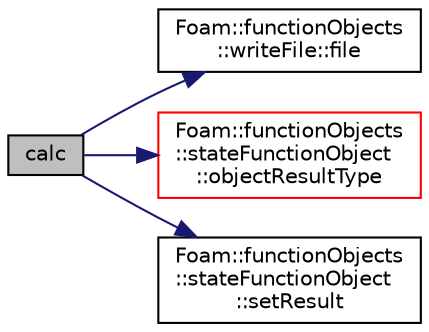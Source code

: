 digraph "calc"
{
  bgcolor="transparent";
  edge [fontname="Helvetica",fontsize="10",labelfontname="Helvetica",labelfontsize="10"];
  node [fontname="Helvetica",fontsize="10",shape=record];
  rankdir="LR";
  Node1 [label="calc",height=0.2,width=0.4,color="black", fillcolor="grey75", style="filled" fontcolor="black"];
  Node1 -> Node2 [color="midnightblue",fontsize="10",style="solid",fontname="Helvetica"];
  Node2 [label="Foam::functionObjects\l::writeFile::file",height=0.2,width=0.4,color="black",URL="$classFoam_1_1functionObjects_1_1writeFile.html#aa14822a6edd4ec6d642d61132850f2b4",tooltip="Return access to the file (if only 1) "];
  Node1 -> Node3 [color="midnightblue",fontsize="10",style="solid",fontname="Helvetica"];
  Node3 [label="Foam::functionObjects\l::stateFunctionObject\l::objectResultType",height=0.2,width=0.4,color="red",URL="$classFoam_1_1functionObjects_1_1stateFunctionObject.html#a2061b784b793dc34fb49b3d48c03badb",tooltip="Return the type of result. "];
  Node1 -> Node4 [color="midnightblue",fontsize="10",style="solid",fontname="Helvetica"];
  Node4 [label="Foam::functionObjects\l::stateFunctionObject\l::setResult",height=0.2,width=0.4,color="black",URL="$classFoam_1_1functionObjects_1_1stateFunctionObject.html#a1cc6c90b5627a0bef333dc99298f70ec",tooltip="Add result. "];
}
